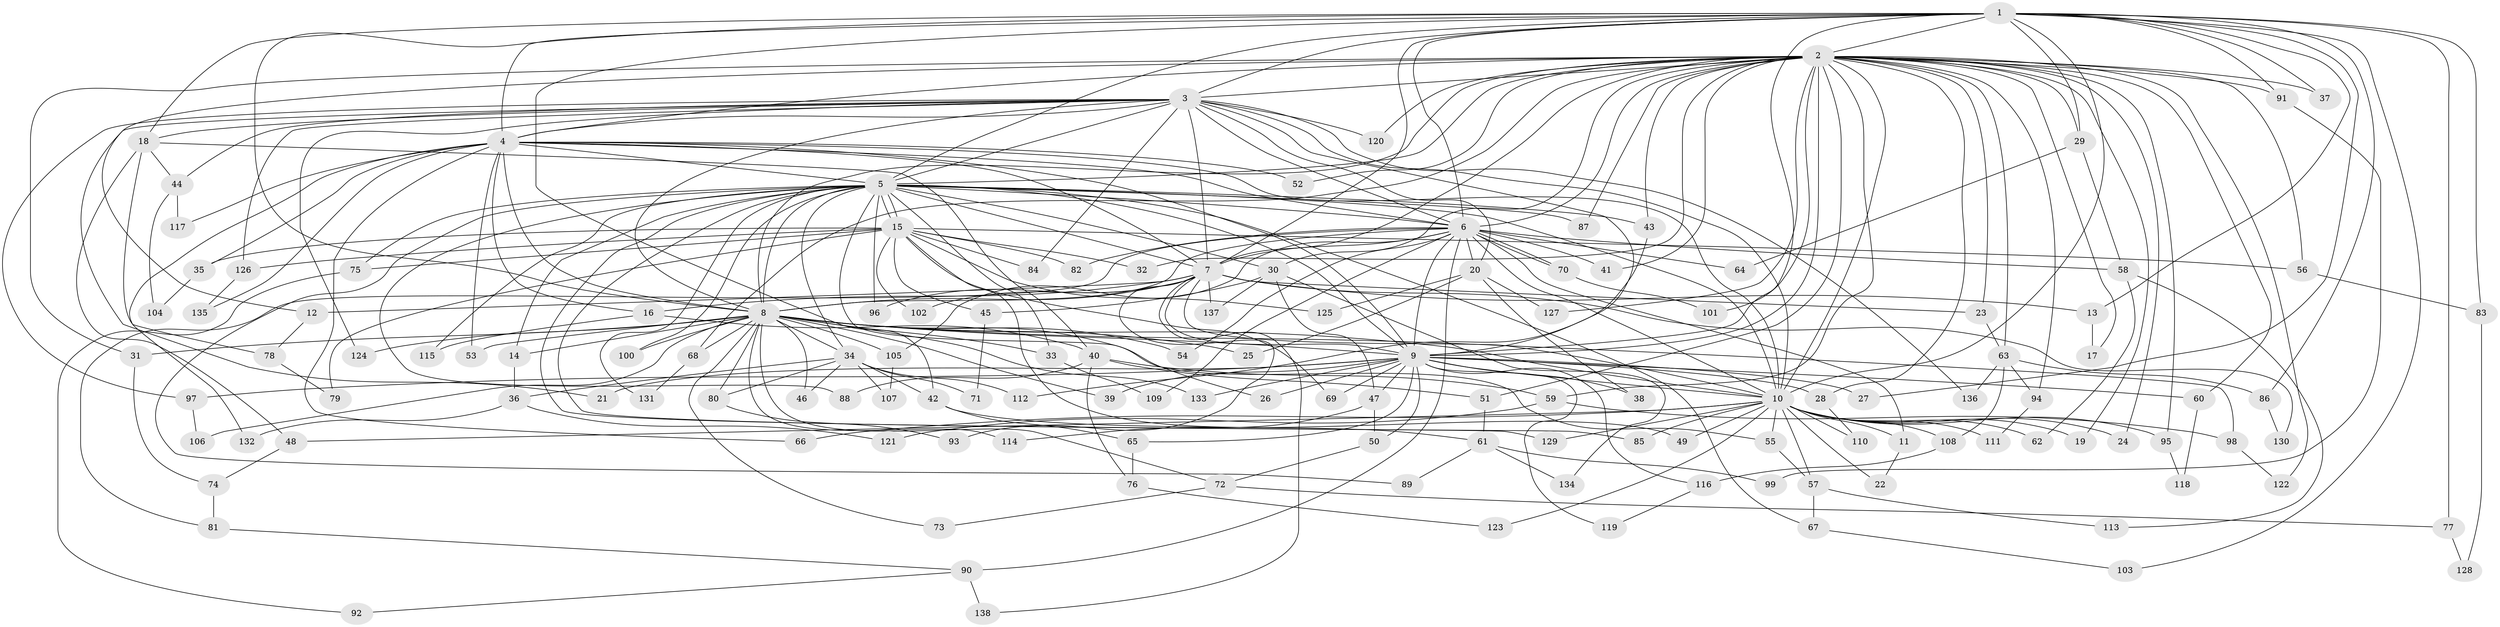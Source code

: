 // Generated by graph-tools (version 1.1) at 2025/14/03/09/25 04:14:03]
// undirected, 138 vertices, 301 edges
graph export_dot {
graph [start="1"]
  node [color=gray90,style=filled];
  1;
  2;
  3;
  4;
  5;
  6;
  7;
  8;
  9;
  10;
  11;
  12;
  13;
  14;
  15;
  16;
  17;
  18;
  19;
  20;
  21;
  22;
  23;
  24;
  25;
  26;
  27;
  28;
  29;
  30;
  31;
  32;
  33;
  34;
  35;
  36;
  37;
  38;
  39;
  40;
  41;
  42;
  43;
  44;
  45;
  46;
  47;
  48;
  49;
  50;
  51;
  52;
  53;
  54;
  55;
  56;
  57;
  58;
  59;
  60;
  61;
  62;
  63;
  64;
  65;
  66;
  67;
  68;
  69;
  70;
  71;
  72;
  73;
  74;
  75;
  76;
  77;
  78;
  79;
  80;
  81;
  82;
  83;
  84;
  85;
  86;
  87;
  88;
  89;
  90;
  91;
  92;
  93;
  94;
  95;
  96;
  97;
  98;
  99;
  100;
  101;
  102;
  103;
  104;
  105;
  106;
  107;
  108;
  109;
  110;
  111;
  112;
  113;
  114;
  115;
  116;
  117;
  118;
  119;
  120;
  121;
  122;
  123;
  124;
  125;
  126;
  127;
  128;
  129;
  130;
  131;
  132;
  133;
  134;
  135;
  136;
  137;
  138;
  1 -- 2;
  1 -- 3;
  1 -- 4;
  1 -- 5;
  1 -- 6;
  1 -- 7;
  1 -- 8;
  1 -- 9;
  1 -- 10;
  1 -- 13;
  1 -- 18;
  1 -- 27;
  1 -- 29;
  1 -- 37;
  1 -- 42;
  1 -- 77;
  1 -- 83;
  1 -- 86;
  1 -- 91;
  1 -- 103;
  2 -- 3;
  2 -- 4;
  2 -- 5;
  2 -- 6;
  2 -- 7;
  2 -- 8;
  2 -- 9;
  2 -- 10;
  2 -- 12;
  2 -- 17;
  2 -- 19;
  2 -- 23;
  2 -- 24;
  2 -- 28;
  2 -- 29;
  2 -- 30;
  2 -- 31;
  2 -- 32;
  2 -- 37;
  2 -- 41;
  2 -- 43;
  2 -- 51;
  2 -- 52;
  2 -- 56;
  2 -- 59;
  2 -- 60;
  2 -- 63;
  2 -- 68;
  2 -- 87;
  2 -- 91;
  2 -- 94;
  2 -- 95;
  2 -- 101;
  2 -- 120;
  2 -- 122;
  2 -- 127;
  3 -- 4;
  3 -- 5;
  3 -- 6;
  3 -- 7;
  3 -- 8;
  3 -- 9;
  3 -- 10;
  3 -- 18;
  3 -- 20;
  3 -- 21;
  3 -- 44;
  3 -- 84;
  3 -- 97;
  3 -- 120;
  3 -- 124;
  3 -- 126;
  3 -- 136;
  4 -- 5;
  4 -- 6;
  4 -- 7;
  4 -- 8;
  4 -- 9;
  4 -- 10;
  4 -- 16;
  4 -- 35;
  4 -- 52;
  4 -- 53;
  4 -- 66;
  4 -- 117;
  4 -- 132;
  4 -- 135;
  5 -- 6;
  5 -- 7;
  5 -- 8;
  5 -- 9;
  5 -- 10;
  5 -- 14;
  5 -- 15;
  5 -- 15;
  5 -- 26;
  5 -- 30;
  5 -- 33;
  5 -- 34;
  5 -- 43;
  5 -- 67;
  5 -- 75;
  5 -- 85;
  5 -- 87;
  5 -- 88;
  5 -- 89;
  5 -- 96;
  5 -- 100;
  5 -- 115;
  5 -- 129;
  5 -- 131;
  6 -- 7;
  6 -- 8;
  6 -- 9;
  6 -- 10;
  6 -- 11;
  6 -- 20;
  6 -- 41;
  6 -- 54;
  6 -- 58;
  6 -- 64;
  6 -- 70;
  6 -- 70;
  6 -- 81;
  6 -- 82;
  6 -- 90;
  6 -- 105;
  6 -- 109;
  7 -- 8;
  7 -- 9;
  7 -- 10;
  7 -- 12;
  7 -- 13;
  7 -- 16;
  7 -- 23;
  7 -- 93;
  7 -- 96;
  7 -- 102;
  7 -- 130;
  7 -- 137;
  7 -- 138;
  8 -- 9;
  8 -- 10;
  8 -- 14;
  8 -- 25;
  8 -- 31;
  8 -- 33;
  8 -- 34;
  8 -- 39;
  8 -- 46;
  8 -- 53;
  8 -- 54;
  8 -- 55;
  8 -- 68;
  8 -- 72;
  8 -- 73;
  8 -- 80;
  8 -- 98;
  8 -- 100;
  8 -- 105;
  8 -- 106;
  8 -- 114;
  8 -- 124;
  8 -- 133;
  9 -- 10;
  9 -- 21;
  9 -- 26;
  9 -- 27;
  9 -- 28;
  9 -- 38;
  9 -- 39;
  9 -- 47;
  9 -- 50;
  9 -- 60;
  9 -- 65;
  9 -- 69;
  9 -- 97;
  9 -- 116;
  9 -- 119;
  9 -- 133;
  10 -- 11;
  10 -- 19;
  10 -- 22;
  10 -- 24;
  10 -- 48;
  10 -- 49;
  10 -- 55;
  10 -- 57;
  10 -- 62;
  10 -- 66;
  10 -- 85;
  10 -- 95;
  10 -- 108;
  10 -- 110;
  10 -- 111;
  10 -- 123;
  10 -- 129;
  11 -- 22;
  12 -- 78;
  13 -- 17;
  14 -- 36;
  15 -- 32;
  15 -- 35;
  15 -- 45;
  15 -- 49;
  15 -- 56;
  15 -- 69;
  15 -- 75;
  15 -- 79;
  15 -- 82;
  15 -- 84;
  15 -- 102;
  15 -- 125;
  15 -- 126;
  16 -- 40;
  16 -- 115;
  18 -- 40;
  18 -- 44;
  18 -- 48;
  18 -- 78;
  20 -- 25;
  20 -- 38;
  20 -- 125;
  20 -- 127;
  23 -- 63;
  28 -- 110;
  29 -- 58;
  29 -- 64;
  30 -- 45;
  30 -- 47;
  30 -- 134;
  30 -- 137;
  31 -- 74;
  33 -- 109;
  34 -- 36;
  34 -- 42;
  34 -- 46;
  34 -- 71;
  34 -- 80;
  34 -- 107;
  34 -- 112;
  35 -- 104;
  36 -- 121;
  36 -- 132;
  40 -- 51;
  40 -- 59;
  40 -- 76;
  40 -- 88;
  42 -- 61;
  42 -- 65;
  43 -- 112;
  44 -- 104;
  44 -- 117;
  45 -- 71;
  47 -- 50;
  47 -- 114;
  48 -- 74;
  50 -- 72;
  51 -- 61;
  55 -- 57;
  56 -- 83;
  57 -- 67;
  57 -- 113;
  58 -- 62;
  58 -- 113;
  59 -- 98;
  59 -- 121;
  60 -- 118;
  61 -- 89;
  61 -- 99;
  61 -- 134;
  63 -- 86;
  63 -- 94;
  63 -- 108;
  63 -- 136;
  65 -- 76;
  67 -- 103;
  68 -- 131;
  70 -- 101;
  72 -- 73;
  72 -- 77;
  74 -- 81;
  75 -- 92;
  76 -- 123;
  77 -- 128;
  78 -- 79;
  80 -- 93;
  81 -- 90;
  83 -- 128;
  86 -- 130;
  90 -- 92;
  90 -- 138;
  91 -- 99;
  94 -- 111;
  95 -- 118;
  97 -- 106;
  98 -- 122;
  105 -- 107;
  108 -- 116;
  116 -- 119;
  126 -- 135;
}
